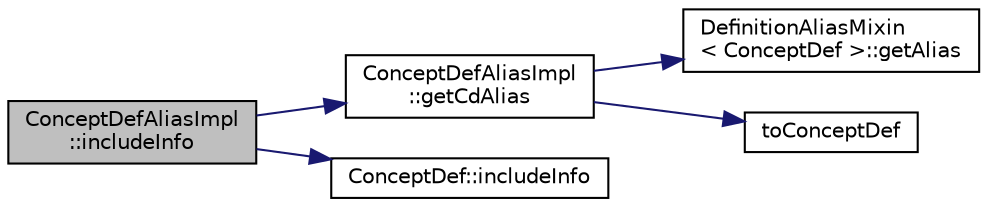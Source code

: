 digraph "ConceptDefAliasImpl::includeInfo"
{
 // LATEX_PDF_SIZE
  edge [fontname="Helvetica",fontsize="10",labelfontname="Helvetica",labelfontsize="10"];
  node [fontname="Helvetica",fontsize="10",shape=record];
  rankdir="LR";
  Node1 [label="ConceptDefAliasImpl\l::includeInfo",height=0.2,width=0.4,color="black", fillcolor="grey75", style="filled", fontcolor="black",tooltip=" "];
  Node1 -> Node2 [color="midnightblue",fontsize="10",style="solid",fontname="Helvetica"];
  Node2 [label="ConceptDefAliasImpl\l::getCdAlias",height=0.2,width=0.4,color="black", fillcolor="white", style="filled",URL="$classConceptDefAliasImpl.html#ab1feaee394182b5b6c31dc504e2bdd88",tooltip=" "];
  Node2 -> Node3 [color="midnightblue",fontsize="10",style="solid",fontname="Helvetica"];
  Node3 [label="DefinitionAliasMixin\l\< ConceptDef \>::getAlias",height=0.2,width=0.4,color="black", fillcolor="white", style="filled",URL="$classDefinitionAliasMixin.html#a69970921105b4e7d6aebca0b297a9393",tooltip=" "];
  Node2 -> Node4 [color="midnightblue",fontsize="10",style="solid",fontname="Helvetica"];
  Node4 [label="toConceptDef",height=0.2,width=0.4,color="black", fillcolor="white", style="filled",URL="$conceptdef_8cpp.html#a8aca54b155c35ee664b836f60a6f3af3",tooltip=" "];
  Node1 -> Node5 [color="midnightblue",fontsize="10",style="solid",fontname="Helvetica"];
  Node5 [label="ConceptDef::includeInfo",height=0.2,width=0.4,color="black", fillcolor="white", style="filled",URL="$classConceptDef.html#a4a1c84ee0b30b5f9ccd3df69135b57b8",tooltip=" "];
}
